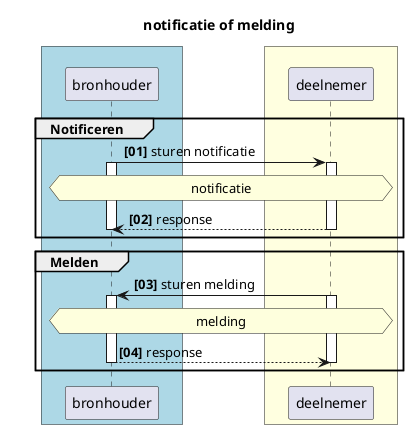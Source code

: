 @startuml rfc008-01-notificatie_melding
title notificatie of melding
skinparam handwritten false
skinparam participantpadding 20
skinparam boxpadding 40
autonumber "<b>[00]"
box  #lightblue
participant "bronhouder" as bs
end box

box  #lightyellow
participant "deelnemer" as dbs
end box

Group Notificeren
    bs -> dbs : sturen notificatie
    hnote across:notificatie
    activate bs
    activate dbs
    return response
    deactivate bs
end

Group Melden
    dbs -> bs: sturen melding
    hnote across:melding
    activate bs
    activate dbs
    return response
    deactivate dbs
end
@enduml